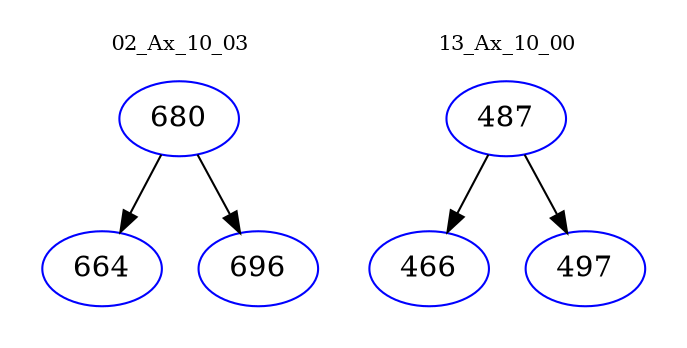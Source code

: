 digraph{
subgraph cluster_0 {
color = white
label = "02_Ax_10_03";
fontsize=10;
T0_680 [label="680", color="blue"]
T0_680 -> T0_664 [color="black"]
T0_664 [label="664", color="blue"]
T0_680 -> T0_696 [color="black"]
T0_696 [label="696", color="blue"]
}
subgraph cluster_1 {
color = white
label = "13_Ax_10_00";
fontsize=10;
T1_487 [label="487", color="blue"]
T1_487 -> T1_466 [color="black"]
T1_466 [label="466", color="blue"]
T1_487 -> T1_497 [color="black"]
T1_497 [label="497", color="blue"]
}
}
